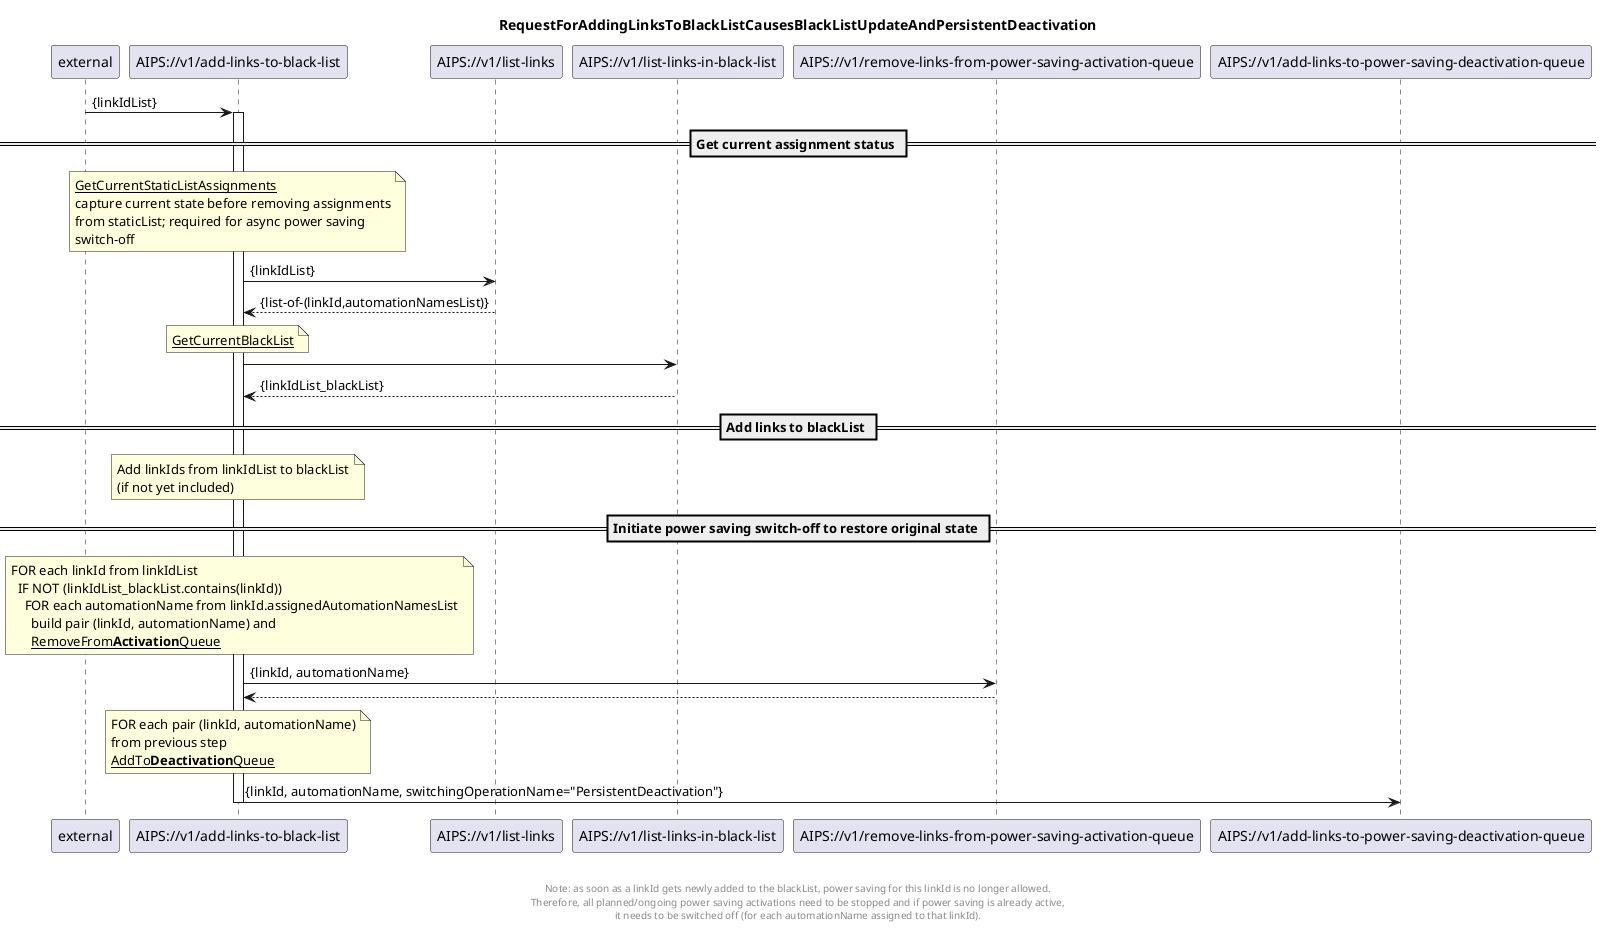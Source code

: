 @startuml 120_addLinksToBlackList
skinparam responseMessageBelowArrow true

title
RequestForAddingLinksToBlackListCausesBlackListUpdateAndPersistentDeactivation
end title

participant "external" as requestor
participant "AIPS://v1/add-links-to-black-list" as addLinks
participant "AIPS://v1/list-links" as listLinks
participant "AIPS://v1/list-links-in-black-list" as listBlackList
participant "AIPS://v1/remove-links-from-power-saving-activation-queue" as stopSimpleActivation
participant "AIPS://v1/add-links-to-power-saving-deactivation-queue" as startPersistentDeactivation

requestor -> addLinks: {linkIdList}
activate addLinks

== Get current assignment status ==

'get current assignments from staticList
note over addLinks
  <u>GetCurrentStaticListAssignments</u>
  capture current state before removing assignments
  from staticList; required for async power saving
  switch-off
end note
addLinks -> listLinks: {linkIdList}
listLinks --> addLinks: {list-of-(linkId,automationNamesList)}

'get current blackList
note over addLinks
  <u>GetCurrentBlackList</u>
end note
addLinks -> listBlackList
listBlackList --> addLinks: {linkIdList_blackList}

== Add links to blackList ==

'add links to blackList file
note over addLinks
  Add linkIds from linkIdList to blackList
  (if not yet included)
end note

== Initiate power saving switch-off to restore original state ==

'stop ongoing/planned power saving
note over addLinks
  FOR each linkId from linkIdList
    IF NOT (linkIdList_blackList.contains(linkId))
      FOR each automationName from linkId.assignedAutomationNamesList
        build pair (linkId, automationName) and
        <u>RemoveFrom<b>Activation</b>Queue</u>
end note
addLinks -> stopSimpleActivation: {linkId, automationName}
stopSimpleActivation --> addLinks

'initiate persistentDeactivation to turn power saving off
note over addLinks
  FOR each pair (linkId, automationName)
  from previous step
  <u>AddTo<b>Deactivation</b>Queue</u>
end note
addLinks -> startPersistentDeactivation: {linkId, automationName, switchingOperationName="PersistentDeactivation"}

deactivate addLinks

footer


  Note: as soon as a linkId gets newly added to the blackList, power saving for this linkId is no longer allowed.
  Therefore, all planned/ongoing power saving activations need to be stopped and if power saving is already active, 
  it needs to be switched off (for each automationName assigned to that linkId).
end footer

@enduml